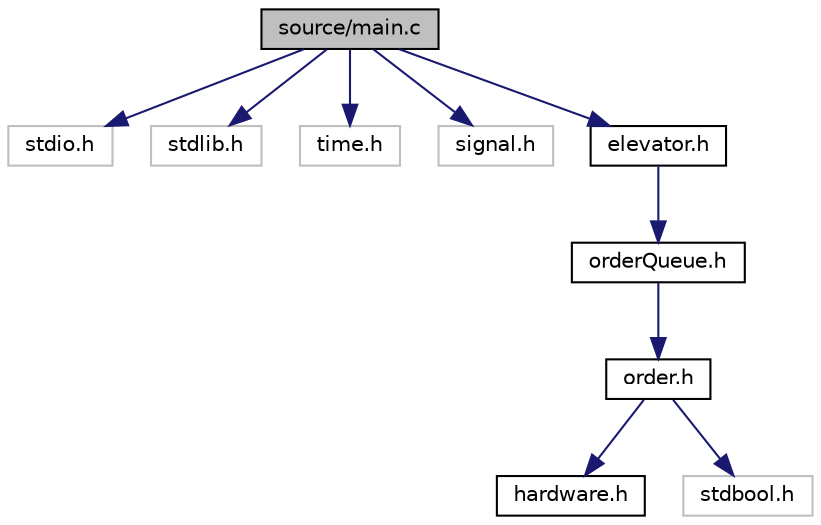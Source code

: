 digraph "source/main.c"
{
  edge [fontname="Helvetica",fontsize="10",labelfontname="Helvetica",labelfontsize="10"];
  node [fontname="Helvetica",fontsize="10",shape=record];
  Node0 [label="source/main.c",height=0.2,width=0.4,color="black", fillcolor="grey75", style="filled", fontcolor="black"];
  Node0 -> Node1 [color="midnightblue",fontsize="10",style="solid",fontname="Helvetica"];
  Node1 [label="stdio.h",height=0.2,width=0.4,color="grey75", fillcolor="white", style="filled"];
  Node0 -> Node2 [color="midnightblue",fontsize="10",style="solid",fontname="Helvetica"];
  Node2 [label="stdlib.h",height=0.2,width=0.4,color="grey75", fillcolor="white", style="filled"];
  Node0 -> Node3 [color="midnightblue",fontsize="10",style="solid",fontname="Helvetica"];
  Node3 [label="time.h",height=0.2,width=0.4,color="grey75", fillcolor="white", style="filled"];
  Node0 -> Node4 [color="midnightblue",fontsize="10",style="solid",fontname="Helvetica"];
  Node4 [label="signal.h",height=0.2,width=0.4,color="grey75", fillcolor="white", style="filled"];
  Node0 -> Node5 [color="midnightblue",fontsize="10",style="solid",fontname="Helvetica"];
  Node5 [label="elevator.h",height=0.2,width=0.4,color="black", fillcolor="white", style="filled",URL="$elevator_8h.html",tooltip="elevator operations and states are in this file. "];
  Node5 -> Node6 [color="midnightblue",fontsize="10",style="solid",fontname="Helvetica"];
  Node6 [label="orderQueue.h",height=0.2,width=0.4,color="black", fillcolor="white", style="filled",URL="$orderQueue_8h.html",tooltip="orderQueue functionality "];
  Node6 -> Node7 [color="midnightblue",fontsize="10",style="solid",fontname="Helvetica"];
  Node7 [label="order.h",height=0.2,width=0.4,color="black", fillcolor="white", style="filled",URL="$order_8h.html",tooltip="order functionality "];
  Node7 -> Node8 [color="midnightblue",fontsize="10",style="solid",fontname="Helvetica"];
  Node8 [label="hardware.h",height=0.2,width=0.4,color="black", fillcolor="white", style="filled",URL="$hardware_8h.html",tooltip="Driver for the elevator hardware. "];
  Node7 -> Node9 [color="midnightblue",fontsize="10",style="solid",fontname="Helvetica"];
  Node9 [label="stdbool.h",height=0.2,width=0.4,color="grey75", fillcolor="white", style="filled"];
}
